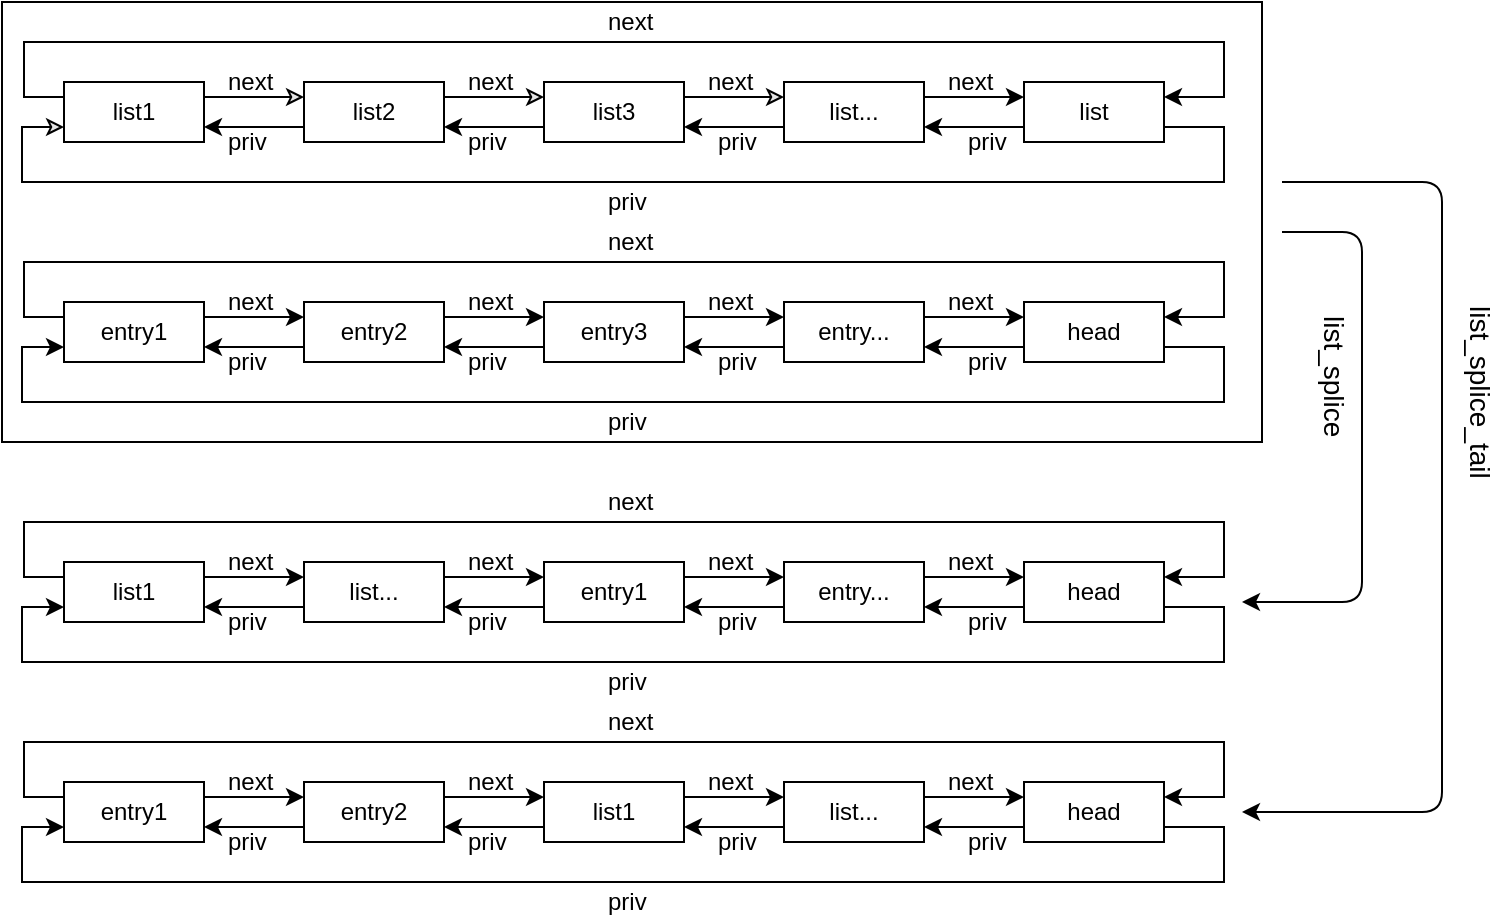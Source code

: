<mxfile version="12.2.4"><diagram id="rJyAYrzZPmPebscKylVp"><mxGraphModel dx="511" dy="441" grid="1" gridSize="10" guides="1" tooltips="1" connect="1" arrows="1" fold="1" page="1" pageScale="1" pageWidth="827" pageHeight="1169" math="0" shadow="0"><root><mxCell id="0"/><mxCell id="1" parent="0"/><mxCell id="7" style="edgeStyle=orthogonalEdgeStyle;rounded=0;orthogonalLoop=1;jettySize=auto;html=1;exitX=1;exitY=0.25;exitDx=0;exitDy=0;entryX=0;entryY=0.25;entryDx=0;entryDy=0;arcSize=12;fillOpacity=10;" edge="1" parent="1" source="2" target="3"><mxGeometry relative="1" as="geometry"/></mxCell><mxCell id="15" style="edgeStyle=orthogonalEdgeStyle;rounded=0;orthogonalLoop=1;jettySize=auto;html=1;exitX=0;exitY=0.25;exitDx=0;exitDy=0;entryX=1;entryY=0.25;entryDx=0;entryDy=0;arcSize=12;" edge="1" parent="1" source="2" target="6"><mxGeometry relative="1" as="geometry"><mxPoint x="611" y="20" as="targetPoint"/><Array as="points"><mxPoint x="11" y="68"/><mxPoint x="11" y="40"/><mxPoint x="611" y="40"/><mxPoint x="611" y="68"/></Array></mxGeometry></mxCell><mxCell id="2" value="list1" style="rounded=0;whiteSpace=wrap;html=1;arcSize=12;fillOpacity=10;" vertex="1" parent="1"><mxGeometry x="31" y="60" width="70" height="30" as="geometry"/></mxCell><mxCell id="8" style="edgeStyle=orthogonalEdgeStyle;rounded=0;orthogonalLoop=1;jettySize=auto;html=1;exitX=1;exitY=0.25;exitDx=0;exitDy=0;entryX=0;entryY=0.25;entryDx=0;entryDy=0;arcSize=12;fillOpacity=10;" edge="1" parent="1" source="3" target="4"><mxGeometry relative="1" as="geometry"/></mxCell><mxCell id="14" style="edgeStyle=orthogonalEdgeStyle;rounded=0;orthogonalLoop=1;jettySize=auto;html=1;exitX=0;exitY=0.75;exitDx=0;exitDy=0;entryX=1;entryY=0.75;entryDx=0;entryDy=0;arcSize=12;" edge="1" parent="1" source="3" target="2"><mxGeometry relative="1" as="geometry"/></mxCell><mxCell id="3" value="list2" style="rounded=0;whiteSpace=wrap;html=1;arcSize=12;fillOpacity=10;" vertex="1" parent="1"><mxGeometry x="151" y="60" width="70" height="30" as="geometry"/></mxCell><mxCell id="9" style="edgeStyle=orthogonalEdgeStyle;rounded=0;orthogonalLoop=1;jettySize=auto;html=1;exitX=1;exitY=0.25;exitDx=0;exitDy=0;entryX=0;entryY=0.25;entryDx=0;entryDy=0;arcSize=12;fillOpacity=10;" edge="1" parent="1" source="4" target="5"><mxGeometry relative="1" as="geometry"/></mxCell><mxCell id="13" style="edgeStyle=orthogonalEdgeStyle;rounded=0;orthogonalLoop=1;jettySize=auto;html=1;exitX=0;exitY=0.75;exitDx=0;exitDy=0;entryX=1;entryY=0.75;entryDx=0;entryDy=0;arcSize=12;" edge="1" parent="1" source="4" target="3"><mxGeometry relative="1" as="geometry"/></mxCell><mxCell id="4" value="list3" style="rounded=0;whiteSpace=wrap;html=1;arcSize=12;fillOpacity=10;" vertex="1" parent="1"><mxGeometry x="271" y="60" width="70" height="30" as="geometry"/></mxCell><mxCell id="10" style="edgeStyle=orthogonalEdgeStyle;rounded=0;orthogonalLoop=1;jettySize=auto;html=1;exitX=1;exitY=0.25;exitDx=0;exitDy=0;entryX=0;entryY=0.25;entryDx=0;entryDy=0;arcSize=12;" edge="1" parent="1" source="5" target="6"><mxGeometry relative="1" as="geometry"/></mxCell><mxCell id="12" style="edgeStyle=orthogonalEdgeStyle;rounded=0;orthogonalLoop=1;jettySize=auto;html=1;exitX=0;exitY=0.75;exitDx=0;exitDy=0;entryX=1;entryY=0.75;entryDx=0;entryDy=0;arcSize=12;" edge="1" parent="1" source="5" target="4"><mxGeometry relative="1" as="geometry"/></mxCell><mxCell id="5" value="list..." style="rounded=0;whiteSpace=wrap;html=1;arcSize=12;fillOpacity=10;" vertex="1" parent="1"><mxGeometry x="391" y="60" width="70" height="30" as="geometry"/></mxCell><mxCell id="11" style="edgeStyle=orthogonalEdgeStyle;rounded=0;orthogonalLoop=1;jettySize=auto;html=1;exitX=0;exitY=0.75;exitDx=0;exitDy=0;entryX=1;entryY=0.75;entryDx=0;entryDy=0;arcSize=12;" edge="1" parent="1" source="6" target="5"><mxGeometry relative="1" as="geometry"/></mxCell><mxCell id="16" style="edgeStyle=orthogonalEdgeStyle;rounded=0;orthogonalLoop=1;jettySize=auto;html=1;exitX=1;exitY=0.75;exitDx=0;exitDy=0;entryX=0;entryY=0.75;entryDx=0;entryDy=0;arcSize=12;fillOpacity=10;" edge="1" parent="1" source="6" target="2"><mxGeometry relative="1" as="geometry"><mxPoint x="10" y="130" as="targetPoint"/><Array as="points"><mxPoint x="611" y="82"/><mxPoint x="611" y="110"/><mxPoint x="10" y="110"/><mxPoint x="10" y="82"/></Array></mxGeometry></mxCell><mxCell id="6" value="list" style="rounded=0;whiteSpace=wrap;html=1;arcSize=12;fillOpacity=100;" vertex="1" parent="1"><mxGeometry x="511" y="60" width="70" height="30" as="geometry"/></mxCell><mxCell id="18" value="next" style="text;html=1;resizable=0;points=[];autosize=1;align=left;verticalAlign=top;spacingTop=-4;arcSize=12;" vertex="1" parent="1"><mxGeometry x="111" y="50" width="40" height="20" as="geometry"/></mxCell><mxCell id="19" value="next" style="text;html=1;resizable=0;points=[];autosize=1;align=left;verticalAlign=top;spacingTop=-4;arcSize=12;" vertex="1" parent="1"><mxGeometry x="301" y="20" width="40" height="20" as="geometry"/></mxCell><mxCell id="20" value="next" style="text;html=1;resizable=0;points=[];autosize=1;align=left;verticalAlign=top;spacingTop=-4;arcSize=12;" vertex="1" parent="1"><mxGeometry x="231" y="50" width="40" height="20" as="geometry"/></mxCell><mxCell id="21" value="next" style="text;html=1;resizable=0;points=[];autosize=1;align=left;verticalAlign=top;spacingTop=-4;arcSize=12;" vertex="1" parent="1"><mxGeometry x="351" y="50" width="40" height="20" as="geometry"/></mxCell><mxCell id="22" value="next" style="text;html=1;resizable=0;points=[];autosize=1;align=left;verticalAlign=top;spacingTop=-4;arcSize=12;" vertex="1" parent="1"><mxGeometry x="471" y="50" width="40" height="20" as="geometry"/></mxCell><mxCell id="25" value="priv" style="text;html=1;resizable=0;points=[];autosize=1;align=left;verticalAlign=top;spacingTop=-4;arcSize=12;" vertex="1" parent="1"><mxGeometry x="481" y="80" width="30" height="20" as="geometry"/></mxCell><mxCell id="27" value="priv" style="text;html=1;resizable=0;points=[];autosize=1;align=left;verticalAlign=top;spacingTop=-4;arcSize=12;" vertex="1" parent="1"><mxGeometry x="301" y="110" width="30" height="20" as="geometry"/></mxCell><mxCell id="28" value="priv" style="text;html=1;resizable=0;points=[];autosize=1;align=left;verticalAlign=top;spacingTop=-4;arcSize=12;" vertex="1" parent="1"><mxGeometry x="356" y="80" width="30" height="20" as="geometry"/></mxCell><mxCell id="29" value="priv" style="text;html=1;resizable=0;points=[];autosize=1;align=left;verticalAlign=top;spacingTop=-4;arcSize=12;" vertex="1" parent="1"><mxGeometry x="231" y="80" width="30" height="20" as="geometry"/></mxCell><mxCell id="30" value="priv" style="text;html=1;resizable=0;points=[];autosize=1;align=left;verticalAlign=top;spacingTop=-4;arcSize=12;" vertex="1" parent="1"><mxGeometry x="111" y="80" width="30" height="20" as="geometry"/></mxCell><mxCell id="87" style="edgeStyle=orthogonalEdgeStyle;rounded=0;orthogonalLoop=1;jettySize=auto;html=1;exitX=1;exitY=0.25;exitDx=0;exitDy=0;entryX=0;entryY=0.25;entryDx=0;entryDy=0;arcSize=12;" edge="1" parent="1" source="89" target="92"><mxGeometry relative="1" as="geometry"/></mxCell><mxCell id="88" style="edgeStyle=orthogonalEdgeStyle;rounded=0;orthogonalLoop=1;jettySize=auto;html=1;exitX=0;exitY=0.25;exitDx=0;exitDy=0;entryX=1;entryY=0.25;entryDx=0;entryDy=0;arcSize=12;" edge="1" parent="1" source="89" target="101"><mxGeometry relative="1" as="geometry"><mxPoint x="611" y="130" as="targetPoint"/><Array as="points"><mxPoint x="11" y="178"/><mxPoint x="11" y="150"/><mxPoint x="611" y="150"/><mxPoint x="611" y="178"/></Array></mxGeometry></mxCell><mxCell id="89" value="entry1" style="rounded=0;whiteSpace=wrap;html=1;arcSize=12;" vertex="1" parent="1"><mxGeometry x="31" y="170" width="70" height="30" as="geometry"/></mxCell><mxCell id="90" style="edgeStyle=orthogonalEdgeStyle;rounded=0;orthogonalLoop=1;jettySize=auto;html=1;exitX=1;exitY=0.25;exitDx=0;exitDy=0;entryX=0;entryY=0.25;entryDx=0;entryDy=0;arcSize=12;" edge="1" parent="1" source="92" target="95"><mxGeometry relative="1" as="geometry"/></mxCell><mxCell id="91" style="edgeStyle=orthogonalEdgeStyle;rounded=0;orthogonalLoop=1;jettySize=auto;html=1;exitX=0;exitY=0.75;exitDx=0;exitDy=0;entryX=1;entryY=0.75;entryDx=0;entryDy=0;arcSize=12;" edge="1" parent="1" source="92" target="89"><mxGeometry relative="1" as="geometry"/></mxCell><mxCell id="92" value="entry2" style="rounded=0;whiteSpace=wrap;html=1;arcSize=12;" vertex="1" parent="1"><mxGeometry x="151" y="170" width="70" height="30" as="geometry"/></mxCell><mxCell id="93" style="edgeStyle=orthogonalEdgeStyle;rounded=0;orthogonalLoop=1;jettySize=auto;html=1;exitX=1;exitY=0.25;exitDx=0;exitDy=0;entryX=0;entryY=0.25;entryDx=0;entryDy=0;arcSize=12;" edge="1" parent="1" source="95" target="98"><mxGeometry relative="1" as="geometry"/></mxCell><mxCell id="94" style="edgeStyle=orthogonalEdgeStyle;rounded=0;orthogonalLoop=1;jettySize=auto;html=1;exitX=0;exitY=0.75;exitDx=0;exitDy=0;entryX=1;entryY=0.75;entryDx=0;entryDy=0;arcSize=12;" edge="1" parent="1" source="95" target="92"><mxGeometry relative="1" as="geometry"/></mxCell><mxCell id="95" value="entry3" style="rounded=0;whiteSpace=wrap;html=1;arcSize=12;" vertex="1" parent="1"><mxGeometry x="271" y="170" width="70" height="30" as="geometry"/></mxCell><mxCell id="96" style="edgeStyle=orthogonalEdgeStyle;rounded=0;orthogonalLoop=1;jettySize=auto;html=1;exitX=1;exitY=0.25;exitDx=0;exitDy=0;entryX=0;entryY=0.25;entryDx=0;entryDy=0;arcSize=12;" edge="1" parent="1" source="98" target="101"><mxGeometry relative="1" as="geometry"/></mxCell><mxCell id="97" style="edgeStyle=orthogonalEdgeStyle;rounded=0;orthogonalLoop=1;jettySize=auto;html=1;exitX=0;exitY=0.75;exitDx=0;exitDy=0;entryX=1;entryY=0.75;entryDx=0;entryDy=0;arcSize=12;" edge="1" parent="1" source="98" target="95"><mxGeometry relative="1" as="geometry"/></mxCell><mxCell id="98" value="entry..." style="rounded=0;whiteSpace=wrap;html=1;arcSize=12;" vertex="1" parent="1"><mxGeometry x="391" y="170" width="70" height="30" as="geometry"/></mxCell><mxCell id="99" style="edgeStyle=orthogonalEdgeStyle;rounded=0;orthogonalLoop=1;jettySize=auto;html=1;exitX=0;exitY=0.75;exitDx=0;exitDy=0;entryX=1;entryY=0.75;entryDx=0;entryDy=0;arcSize=12;" edge="1" parent="1" source="101" target="98"><mxGeometry relative="1" as="geometry"/></mxCell><mxCell id="100" style="edgeStyle=orthogonalEdgeStyle;rounded=0;orthogonalLoop=1;jettySize=auto;html=1;exitX=1;exitY=0.75;exitDx=0;exitDy=0;entryX=0;entryY=0.75;entryDx=0;entryDy=0;arcSize=12;" edge="1" parent="1" source="101" target="89"><mxGeometry relative="1" as="geometry"><mxPoint x="10" y="240" as="targetPoint"/><Array as="points"><mxPoint x="611" y="192"/><mxPoint x="611" y="220"/><mxPoint x="10" y="220"/><mxPoint x="10" y="192"/></Array></mxGeometry></mxCell><mxCell id="101" value="head" style="rounded=0;whiteSpace=wrap;html=1;arcSize=12;" vertex="1" parent="1"><mxGeometry x="511" y="170" width="70" height="30" as="geometry"/></mxCell><mxCell id="102" value="next" style="text;html=1;resizable=0;points=[];autosize=1;align=left;verticalAlign=top;spacingTop=-4;arcSize=12;" vertex="1" parent="1"><mxGeometry x="111" y="160" width="40" height="20" as="geometry"/></mxCell><mxCell id="103" value="next" style="text;html=1;resizable=0;points=[];autosize=1;align=left;verticalAlign=top;spacingTop=-4;arcSize=12;" vertex="1" parent="1"><mxGeometry x="301" y="130" width="40" height="20" as="geometry"/></mxCell><mxCell id="104" value="next" style="text;html=1;resizable=0;points=[];autosize=1;align=left;verticalAlign=top;spacingTop=-4;arcSize=12;" vertex="1" parent="1"><mxGeometry x="231" y="160" width="40" height="20" as="geometry"/></mxCell><mxCell id="105" value="next" style="text;html=1;resizable=0;points=[];autosize=1;align=left;verticalAlign=top;spacingTop=-4;arcSize=12;" vertex="1" parent="1"><mxGeometry x="351" y="160" width="40" height="20" as="geometry"/></mxCell><mxCell id="106" value="next" style="text;html=1;resizable=0;points=[];autosize=1;align=left;verticalAlign=top;spacingTop=-4;arcSize=12;" vertex="1" parent="1"><mxGeometry x="471" y="160" width="40" height="20" as="geometry"/></mxCell><mxCell id="107" value="priv" style="text;html=1;resizable=0;points=[];autosize=1;align=left;verticalAlign=top;spacingTop=-4;arcSize=12;" vertex="1" parent="1"><mxGeometry x="481" y="190" width="30" height="20" as="geometry"/></mxCell><mxCell id="108" value="priv" style="text;html=1;resizable=0;points=[];autosize=1;align=left;verticalAlign=top;spacingTop=-4;arcSize=12;" vertex="1" parent="1"><mxGeometry x="301" y="220" width="30" height="20" as="geometry"/></mxCell><mxCell id="109" value="priv" style="text;html=1;resizable=0;points=[];autosize=1;align=left;verticalAlign=top;spacingTop=-4;arcSize=12;" vertex="1" parent="1"><mxGeometry x="356" y="190" width="30" height="20" as="geometry"/></mxCell><mxCell id="110" value="priv" style="text;html=1;resizable=0;points=[];autosize=1;align=left;verticalAlign=top;spacingTop=-4;arcSize=12;" vertex="1" parent="1"><mxGeometry x="231" y="190" width="30" height="20" as="geometry"/></mxCell><mxCell id="111" value="priv" style="text;html=1;resizable=0;points=[];autosize=1;align=left;verticalAlign=top;spacingTop=-4;arcSize=12;" vertex="1" parent="1"><mxGeometry x="111" y="190" width="30" height="20" as="geometry"/></mxCell><mxCell id="112" style="edgeStyle=orthogonalEdgeStyle;rounded=0;orthogonalLoop=1;jettySize=auto;html=1;exitX=1;exitY=0.25;exitDx=0;exitDy=0;entryX=0;entryY=0.25;entryDx=0;entryDy=0;arcSize=12;" edge="1" parent="1" source="114" target="117"><mxGeometry relative="1" as="geometry"/></mxCell><mxCell id="113" style="edgeStyle=orthogonalEdgeStyle;rounded=0;orthogonalLoop=1;jettySize=auto;html=1;exitX=0;exitY=0.25;exitDx=0;exitDy=0;entryX=1;entryY=0.25;entryDx=0;entryDy=0;arcSize=12;" edge="1" parent="1" source="114" target="126"><mxGeometry relative="1" as="geometry"><mxPoint x="611" y="260" as="targetPoint"/><Array as="points"><mxPoint x="11" y="308"/><mxPoint x="11" y="280"/><mxPoint x="611" y="280"/><mxPoint x="611" y="308"/></Array></mxGeometry></mxCell><mxCell id="114" value="list1" style="rounded=0;whiteSpace=wrap;html=1;arcSize=12;" vertex="1" parent="1"><mxGeometry x="31" y="300" width="70" height="30" as="geometry"/></mxCell><mxCell id="115" style="edgeStyle=orthogonalEdgeStyle;rounded=0;orthogonalLoop=1;jettySize=auto;html=1;exitX=1;exitY=0.25;exitDx=0;exitDy=0;entryX=0;entryY=0.25;entryDx=0;entryDy=0;arcSize=12;" edge="1" parent="1" source="117" target="120"><mxGeometry relative="1" as="geometry"/></mxCell><mxCell id="116" style="edgeStyle=orthogonalEdgeStyle;rounded=0;orthogonalLoop=1;jettySize=auto;html=1;exitX=0;exitY=0.75;exitDx=0;exitDy=0;entryX=1;entryY=0.75;entryDx=0;entryDy=0;arcSize=12;" edge="1" parent="1" source="117" target="114"><mxGeometry relative="1" as="geometry"/></mxCell><mxCell id="117" value="list..." style="rounded=0;whiteSpace=wrap;html=1;arcSize=12;" vertex="1" parent="1"><mxGeometry x="151" y="300" width="70" height="30" as="geometry"/></mxCell><mxCell id="118" style="edgeStyle=orthogonalEdgeStyle;rounded=0;orthogonalLoop=1;jettySize=auto;html=1;exitX=1;exitY=0.25;exitDx=0;exitDy=0;entryX=0;entryY=0.25;entryDx=0;entryDy=0;arcSize=12;" edge="1" parent="1" source="120" target="123"><mxGeometry relative="1" as="geometry"/></mxCell><mxCell id="119" style="edgeStyle=orthogonalEdgeStyle;rounded=0;orthogonalLoop=1;jettySize=auto;html=1;exitX=0;exitY=0.75;exitDx=0;exitDy=0;entryX=1;entryY=0.75;entryDx=0;entryDy=0;arcSize=12;" edge="1" parent="1" source="120" target="117"><mxGeometry relative="1" as="geometry"/></mxCell><mxCell id="120" value="entry1" style="rounded=0;whiteSpace=wrap;html=1;arcSize=12;" vertex="1" parent="1"><mxGeometry x="271" y="300" width="70" height="30" as="geometry"/></mxCell><mxCell id="121" style="edgeStyle=orthogonalEdgeStyle;rounded=0;orthogonalLoop=1;jettySize=auto;html=1;exitX=1;exitY=0.25;exitDx=0;exitDy=0;entryX=0;entryY=0.25;entryDx=0;entryDy=0;arcSize=12;" edge="1" parent="1" source="123" target="126"><mxGeometry relative="1" as="geometry"/></mxCell><mxCell id="122" style="edgeStyle=orthogonalEdgeStyle;rounded=0;orthogonalLoop=1;jettySize=auto;html=1;exitX=0;exitY=0.75;exitDx=0;exitDy=0;entryX=1;entryY=0.75;entryDx=0;entryDy=0;arcSize=12;" edge="1" parent="1" source="123" target="120"><mxGeometry relative="1" as="geometry"/></mxCell><mxCell id="123" value="entry..." style="rounded=0;whiteSpace=wrap;html=1;arcSize=12;" vertex="1" parent="1"><mxGeometry x="391" y="300" width="70" height="30" as="geometry"/></mxCell><mxCell id="124" style="edgeStyle=orthogonalEdgeStyle;rounded=0;orthogonalLoop=1;jettySize=auto;html=1;exitX=0;exitY=0.75;exitDx=0;exitDy=0;entryX=1;entryY=0.75;entryDx=0;entryDy=0;arcSize=12;" edge="1" parent="1" source="126" target="123"><mxGeometry relative="1" as="geometry"/></mxCell><mxCell id="125" style="edgeStyle=orthogonalEdgeStyle;rounded=0;orthogonalLoop=1;jettySize=auto;html=1;exitX=1;exitY=0.75;exitDx=0;exitDy=0;entryX=0;entryY=0.75;entryDx=0;entryDy=0;arcSize=12;" edge="1" parent="1" source="126" target="114"><mxGeometry relative="1" as="geometry"><mxPoint x="10" y="370" as="targetPoint"/><Array as="points"><mxPoint x="611" y="322"/><mxPoint x="611" y="350"/><mxPoint x="10" y="350"/><mxPoint x="10" y="322"/></Array></mxGeometry></mxCell><mxCell id="126" value="head" style="rounded=0;whiteSpace=wrap;html=1;arcSize=12;" vertex="1" parent="1"><mxGeometry x="511" y="300" width="70" height="30" as="geometry"/></mxCell><mxCell id="127" value="next" style="text;html=1;resizable=0;points=[];autosize=1;align=left;verticalAlign=top;spacingTop=-4;arcSize=12;" vertex="1" parent="1"><mxGeometry x="111" y="290" width="40" height="20" as="geometry"/></mxCell><mxCell id="128" value="next" style="text;html=1;resizable=0;points=[];autosize=1;align=left;verticalAlign=top;spacingTop=-4;arcSize=12;" vertex="1" parent="1"><mxGeometry x="301" y="260" width="40" height="20" as="geometry"/></mxCell><mxCell id="129" value="next" style="text;html=1;resizable=0;points=[];autosize=1;align=left;verticalAlign=top;spacingTop=-4;arcSize=12;" vertex="1" parent="1"><mxGeometry x="231" y="290" width="40" height="20" as="geometry"/></mxCell><mxCell id="130" value="next" style="text;html=1;resizable=0;points=[];autosize=1;align=left;verticalAlign=top;spacingTop=-4;arcSize=12;" vertex="1" parent="1"><mxGeometry x="351" y="290" width="40" height="20" as="geometry"/></mxCell><mxCell id="131" value="next" style="text;html=1;resizable=0;points=[];autosize=1;align=left;verticalAlign=top;spacingTop=-4;arcSize=12;" vertex="1" parent="1"><mxGeometry x="471" y="290" width="40" height="20" as="geometry"/></mxCell><mxCell id="132" value="priv" style="text;html=1;resizable=0;points=[];autosize=1;align=left;verticalAlign=top;spacingTop=-4;arcSize=12;" vertex="1" parent="1"><mxGeometry x="481" y="320" width="30" height="20" as="geometry"/></mxCell><mxCell id="133" value="priv" style="text;html=1;resizable=0;points=[];autosize=1;align=left;verticalAlign=top;spacingTop=-4;arcSize=12;" vertex="1" parent="1"><mxGeometry x="301" y="350" width="30" height="20" as="geometry"/></mxCell><mxCell id="134" value="priv" style="text;html=1;resizable=0;points=[];autosize=1;align=left;verticalAlign=top;spacingTop=-4;arcSize=12;" vertex="1" parent="1"><mxGeometry x="356" y="320" width="30" height="20" as="geometry"/></mxCell><mxCell id="135" value="priv" style="text;html=1;resizable=0;points=[];autosize=1;align=left;verticalAlign=top;spacingTop=-4;arcSize=12;" vertex="1" parent="1"><mxGeometry x="231" y="320" width="30" height="20" as="geometry"/></mxCell><mxCell id="136" value="priv" style="text;html=1;resizable=0;points=[];autosize=1;align=left;verticalAlign=top;spacingTop=-4;arcSize=12;" vertex="1" parent="1"><mxGeometry x="111" y="320" width="30" height="20" as="geometry"/></mxCell><mxCell id="162" style="edgeStyle=orthogonalEdgeStyle;rounded=0;orthogonalLoop=1;jettySize=auto;html=1;exitX=1;exitY=0.25;exitDx=0;exitDy=0;entryX=0;entryY=0.25;entryDx=0;entryDy=0;arcSize=12;" edge="1" parent="1" source="164" target="167"><mxGeometry relative="1" as="geometry"/></mxCell><mxCell id="163" style="edgeStyle=orthogonalEdgeStyle;rounded=0;orthogonalLoop=1;jettySize=auto;html=1;exitX=0;exitY=0.25;exitDx=0;exitDy=0;entryX=1;entryY=0.25;entryDx=0;entryDy=0;arcSize=12;" edge="1" parent="1" source="164" target="176"><mxGeometry relative="1" as="geometry"><mxPoint x="611" y="370" as="targetPoint"/><Array as="points"><mxPoint x="11" y="418"/><mxPoint x="11" y="390"/><mxPoint x="611" y="390"/><mxPoint x="611" y="418"/></Array></mxGeometry></mxCell><mxCell id="164" value="entry1" style="rounded=0;whiteSpace=wrap;html=1;arcSize=12;" vertex="1" parent="1"><mxGeometry x="31" y="410" width="70" height="30" as="geometry"/></mxCell><mxCell id="165" style="edgeStyle=orthogonalEdgeStyle;rounded=0;orthogonalLoop=1;jettySize=auto;html=1;exitX=1;exitY=0.25;exitDx=0;exitDy=0;entryX=0;entryY=0.25;entryDx=0;entryDy=0;arcSize=12;" edge="1" parent="1" source="167" target="170"><mxGeometry relative="1" as="geometry"/></mxCell><mxCell id="166" style="edgeStyle=orthogonalEdgeStyle;rounded=0;orthogonalLoop=1;jettySize=auto;html=1;exitX=0;exitY=0.75;exitDx=0;exitDy=0;entryX=1;entryY=0.75;entryDx=0;entryDy=0;arcSize=12;" edge="1" parent="1" source="167" target="164"><mxGeometry relative="1" as="geometry"/></mxCell><mxCell id="167" value="entry2" style="rounded=0;whiteSpace=wrap;html=1;arcSize=12;" vertex="1" parent="1"><mxGeometry x="151" y="410" width="70" height="30" as="geometry"/></mxCell><mxCell id="168" style="edgeStyle=orthogonalEdgeStyle;rounded=0;orthogonalLoop=1;jettySize=auto;html=1;exitX=1;exitY=0.25;exitDx=0;exitDy=0;entryX=0;entryY=0.25;entryDx=0;entryDy=0;arcSize=12;" edge="1" parent="1" source="170" target="173"><mxGeometry relative="1" as="geometry"/></mxCell><mxCell id="169" style="edgeStyle=orthogonalEdgeStyle;rounded=0;orthogonalLoop=1;jettySize=auto;html=1;exitX=0;exitY=0.75;exitDx=0;exitDy=0;entryX=1;entryY=0.75;entryDx=0;entryDy=0;arcSize=12;" edge="1" parent="1" source="170" target="167"><mxGeometry relative="1" as="geometry"/></mxCell><mxCell id="170" value="list1" style="rounded=0;whiteSpace=wrap;html=1;arcSize=12;" vertex="1" parent="1"><mxGeometry x="271" y="410" width="70" height="30" as="geometry"/></mxCell><mxCell id="171" style="edgeStyle=orthogonalEdgeStyle;rounded=0;orthogonalLoop=1;jettySize=auto;html=1;exitX=1;exitY=0.25;exitDx=0;exitDy=0;entryX=0;entryY=0.25;entryDx=0;entryDy=0;arcSize=12;" edge="1" parent="1" source="173" target="176"><mxGeometry relative="1" as="geometry"/></mxCell><mxCell id="172" style="edgeStyle=orthogonalEdgeStyle;rounded=0;orthogonalLoop=1;jettySize=auto;html=1;exitX=0;exitY=0.75;exitDx=0;exitDy=0;entryX=1;entryY=0.75;entryDx=0;entryDy=0;arcSize=12;" edge="1" parent="1" source="173" target="170"><mxGeometry relative="1" as="geometry"/></mxCell><mxCell id="173" value="list..." style="rounded=0;whiteSpace=wrap;html=1;arcSize=12;" vertex="1" parent="1"><mxGeometry x="391" y="410" width="70" height="30" as="geometry"/></mxCell><mxCell id="174" style="edgeStyle=orthogonalEdgeStyle;rounded=0;orthogonalLoop=1;jettySize=auto;html=1;exitX=0;exitY=0.75;exitDx=0;exitDy=0;entryX=1;entryY=0.75;entryDx=0;entryDy=0;arcSize=12;" edge="1" parent="1" source="176" target="173"><mxGeometry relative="1" as="geometry"/></mxCell><mxCell id="175" style="edgeStyle=orthogonalEdgeStyle;rounded=0;orthogonalLoop=1;jettySize=auto;html=1;exitX=1;exitY=0.75;exitDx=0;exitDy=0;entryX=0;entryY=0.75;entryDx=0;entryDy=0;arcSize=12;" edge="1" parent="1" source="176" target="164"><mxGeometry relative="1" as="geometry"><mxPoint x="10" y="480" as="targetPoint"/><Array as="points"><mxPoint x="611" y="432"/><mxPoint x="611" y="460"/><mxPoint x="10" y="460"/><mxPoint x="10" y="432"/></Array></mxGeometry></mxCell><mxCell id="176" value="head" style="rounded=0;whiteSpace=wrap;html=1;arcSize=12;" vertex="1" parent="1"><mxGeometry x="511" y="410" width="70" height="30" as="geometry"/></mxCell><mxCell id="177" value="next" style="text;html=1;resizable=0;points=[];autosize=1;align=left;verticalAlign=top;spacingTop=-4;arcSize=12;" vertex="1" parent="1"><mxGeometry x="111" y="400" width="40" height="20" as="geometry"/></mxCell><mxCell id="178" value="next" style="text;html=1;resizable=0;points=[];autosize=1;align=left;verticalAlign=top;spacingTop=-4;arcSize=12;" vertex="1" parent="1"><mxGeometry x="231" y="400" width="40" height="20" as="geometry"/></mxCell><mxCell id="179" value="next" style="text;html=1;resizable=0;points=[];autosize=1;align=left;verticalAlign=top;spacingTop=-4;arcSize=12;" vertex="1" parent="1"><mxGeometry x="351" y="400" width="40" height="20" as="geometry"/></mxCell><mxCell id="180" value="next" style="text;html=1;resizable=0;points=[];autosize=1;align=left;verticalAlign=top;spacingTop=-4;arcSize=12;" vertex="1" parent="1"><mxGeometry x="471" y="400" width="40" height="20" as="geometry"/></mxCell><mxCell id="181" value="priv" style="text;html=1;resizable=0;points=[];autosize=1;align=left;verticalAlign=top;spacingTop=-4;arcSize=12;" vertex="1" parent="1"><mxGeometry x="481" y="430" width="30" height="20" as="geometry"/></mxCell><mxCell id="182" value="priv" style="text;html=1;resizable=0;points=[];autosize=1;align=left;verticalAlign=top;spacingTop=-4;arcSize=12;" vertex="1" parent="1"><mxGeometry x="301" y="460" width="30" height="20" as="geometry"/></mxCell><mxCell id="183" value="priv" style="text;html=1;resizable=0;points=[];autosize=1;align=left;verticalAlign=top;spacingTop=-4;arcSize=12;" vertex="1" parent="1"><mxGeometry x="356" y="430" width="30" height="20" as="geometry"/></mxCell><mxCell id="184" value="priv" style="text;html=1;resizable=0;points=[];autosize=1;align=left;verticalAlign=top;spacingTop=-4;arcSize=12;" vertex="1" parent="1"><mxGeometry x="231" y="430" width="30" height="20" as="geometry"/></mxCell><mxCell id="185" value="priv" style="text;html=1;resizable=0;points=[];autosize=1;align=left;verticalAlign=top;spacingTop=-4;arcSize=12;" vertex="1" parent="1"><mxGeometry x="111" y="430" width="30" height="20" as="geometry"/></mxCell><mxCell id="186" value="next" style="text;html=1;resizable=0;points=[];autosize=1;align=left;verticalAlign=top;spacingTop=-4;arcSize=12;" vertex="1" parent="1"><mxGeometry x="301" y="370" width="40" height="20" as="geometry"/></mxCell><mxCell id="189" value="" style="rounded=0;whiteSpace=wrap;html=1;fillColor=none;" vertex="1" parent="1"><mxGeometry y="20" width="630" height="220" as="geometry"/></mxCell><mxCell id="193" value="" style="endArrow=classic;html=1;" edge="1" parent="1"><mxGeometry width="50" height="50" relative="1" as="geometry"><mxPoint x="640" y="135" as="sourcePoint"/><mxPoint x="620" y="320" as="targetPoint"/><Array as="points"><mxPoint x="680" y="135"/><mxPoint x="680" y="230"/><mxPoint x="680" y="320"/></Array></mxGeometry></mxCell><mxCell id="195" value="list_splice&lt;br style=&quot;font-size: 14px;&quot;&gt;" style="text;html=1;resizable=0;points=[];autosize=1;align=left;verticalAlign=bottom;spacingTop=-4;labelBackgroundColor=none;direction=north;rotation=90;fontSize=14;" vertex="1" parent="1"><mxGeometry x="630" y="200" width="70" height="20" as="geometry"/></mxCell><mxCell id="201" value="" style="endArrow=classic;html=1;fontSize=14;" edge="1" parent="1"><mxGeometry width="50" height="50" relative="1" as="geometry"><mxPoint x="640" y="110" as="sourcePoint"/><mxPoint x="620" y="425" as="targetPoint"/><Array as="points"><mxPoint x="720" y="110"/><mxPoint x="720" y="425"/></Array></mxGeometry></mxCell><mxCell id="202" value="list_splice_tail" style="text;html=1;resizable=0;points=[];autosize=1;align=left;verticalAlign=top;spacingTop=-4;fontSize=14;rotation=90;" vertex="1" parent="1"><mxGeometry x="690" y="210" width="100" height="20" as="geometry"/></mxCell></root></mxGraphModel></diagram></mxfile>
